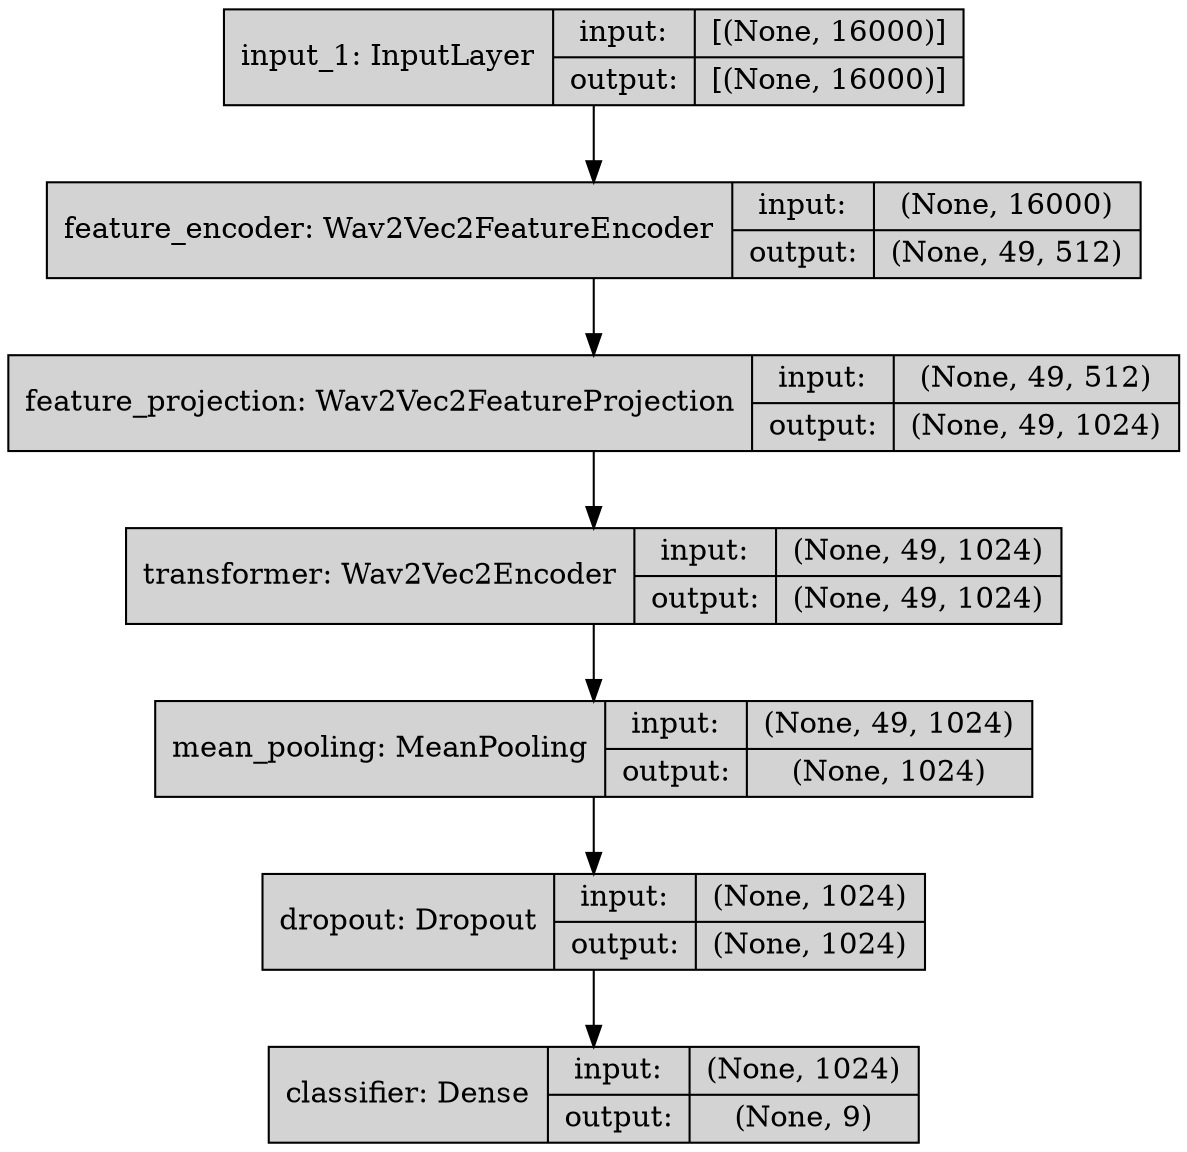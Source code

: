 digraph G {
    rankdir=TB;
    node [shape=record, style=filled, fillcolor=lightgrey];
    
    input_layer [label="input_1: InputLayer|{input:|output:}|{[(None, 16000)]|[(None, 16000)]}"];
    
    feature_encoder [label="feature_encoder: Wav2Vec2FeatureEncoder|{input:|output:}|{(None, 16000)|(None, 49, 512)}"];
    
    feature_proj [label="feature_projection: Wav2Vec2FeatureProjection|{input:|output:}|{(None, 49, 512)|(None, 49, 1024)}"];
    
    transformer [label="transformer: Wav2Vec2Encoder|{input:|output:}|{(None, 49, 1024)|(None, 49, 1024)}"];
    
    pooling [label="mean_pooling: MeanPooling|{input:|output:}|{(None, 49, 1024)|(None, 1024)}"];
    
    dropout [label="dropout: Dropout|{input:|output:}|{(None, 1024)|(None, 1024)}"];
    
    classifier [label="classifier: Dense|{input:|output:}|{(None, 1024)|(None, 9)}"];

    # Connect the nodes
    input_layer -> feature_encoder;
    feature_encoder -> feature_proj;
    feature_proj -> transformer;
    transformer -> pooling;
    pooling -> dropout;
    dropout -> classifier;
}